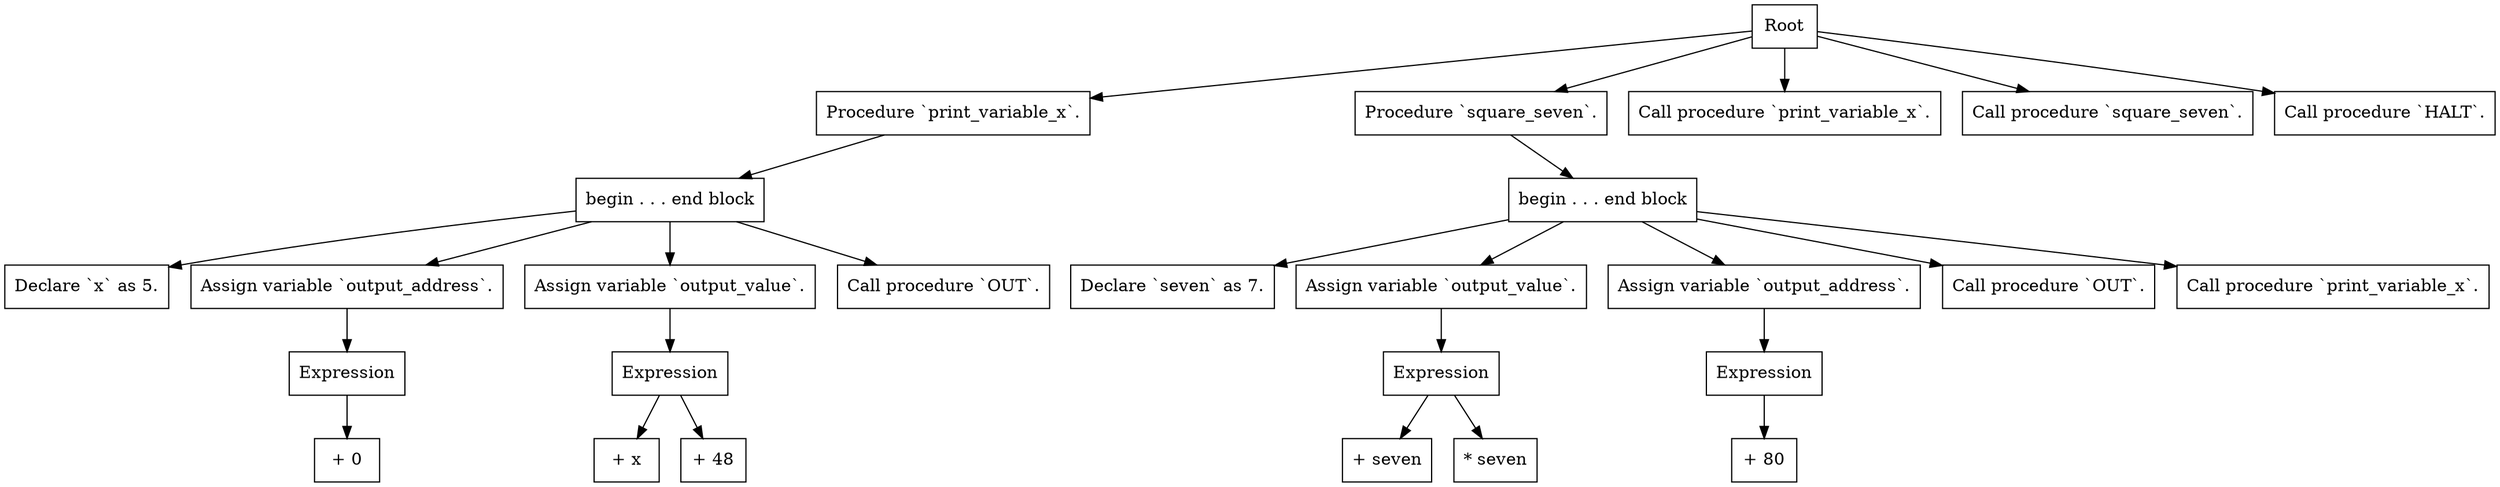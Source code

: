 digraph ast {
    "0" [label="Root", shape=box];
    "0_0" [label="Procedure `print_variable_x`.", shape=box];
    "0_0_0" [label="begin . . . end block", shape=box];
    "0_0_0_0" [label="Declare `x` as 5.", shape=box];
    "0_0_0" -> "0_0_0_0";
    "0_0_0_1" [label="Assign variable `output_address`.", shape=box];
    "0_0_0_1_0" [label="Expression", shape=box];
    "0_0_0_1_0_0" [label="+ 0", shape=box];
    "0_0_0_1_0" -> "0_0_0_1_0_0";
    "0_0_0_1" -> "0_0_0_1_0";
    "0_0_0" -> "0_0_0_1";
    "0_0_0_2" [label="Assign variable `output_value`.", shape=box];
    "0_0_0_2_0" [label="Expression", shape=box];
    "0_0_0_2_0_0" [label="+ x", shape=box];
    "0_0_0_2_0" -> "0_0_0_2_0_0";
    "0_0_0_2_0_1" [label="+ 48", shape=box];
    "0_0_0_2_0" -> "0_0_0_2_0_1";
    "0_0_0_2" -> "0_0_0_2_0";
    "0_0_0" -> "0_0_0_2";
    "0_0_0_3" [label="Call procedure `OUT`.", shape=box];
    "0_0_0" -> "0_0_0_3";
    "0_0" -> "0_0_0";
    "0" -> "0_0";
    "0_1" [label="Procedure `square_seven`.", shape=box];
    "0_1_0" [label="begin . . . end block", shape=box];
    "0_1_0_0" [label="Declare `seven` as 7.", shape=box];
    "0_1_0" -> "0_1_0_0";
    "0_1_0_1" [label="Assign variable `output_value`.", shape=box];
    "0_1_0_1_0" [label="Expression", shape=box];
    "0_1_0_1_0_0" [label="+ seven", shape=box];
    "0_1_0_1_0" -> "0_1_0_1_0_0";
    "0_1_0_1_0_1" [label="* seven", shape=box];
    "0_1_0_1_0" -> "0_1_0_1_0_1";
    "0_1_0_1" -> "0_1_0_1_0";
    "0_1_0" -> "0_1_0_1";
    "0_1_0_2" [label="Assign variable `output_address`.", shape=box];
    "0_1_0_2_0" [label="Expression", shape=box];
    "0_1_0_2_0_0" [label="+ 80", shape=box];
    "0_1_0_2_0" -> "0_1_0_2_0_0";
    "0_1_0_2" -> "0_1_0_2_0";
    "0_1_0" -> "0_1_0_2";
    "0_1_0_3" [label="Call procedure `OUT`.", shape=box];
    "0_1_0" -> "0_1_0_3";
    "0_1_0_4" [label="Call procedure `print_variable_x`.", shape=box];
    "0_1_0" -> "0_1_0_4";
    "0_1" -> "0_1_0";
    "0" -> "0_1";
    "0_2" [label="Call procedure `print_variable_x`.", shape=box];
    "0" -> "0_2";
    "0_3" [label="Call procedure `square_seven`.", shape=box];
    "0" -> "0_3";
    "0_4" [label="Call procedure `HALT`.", shape=box];
    "0" -> "0_4";
}

